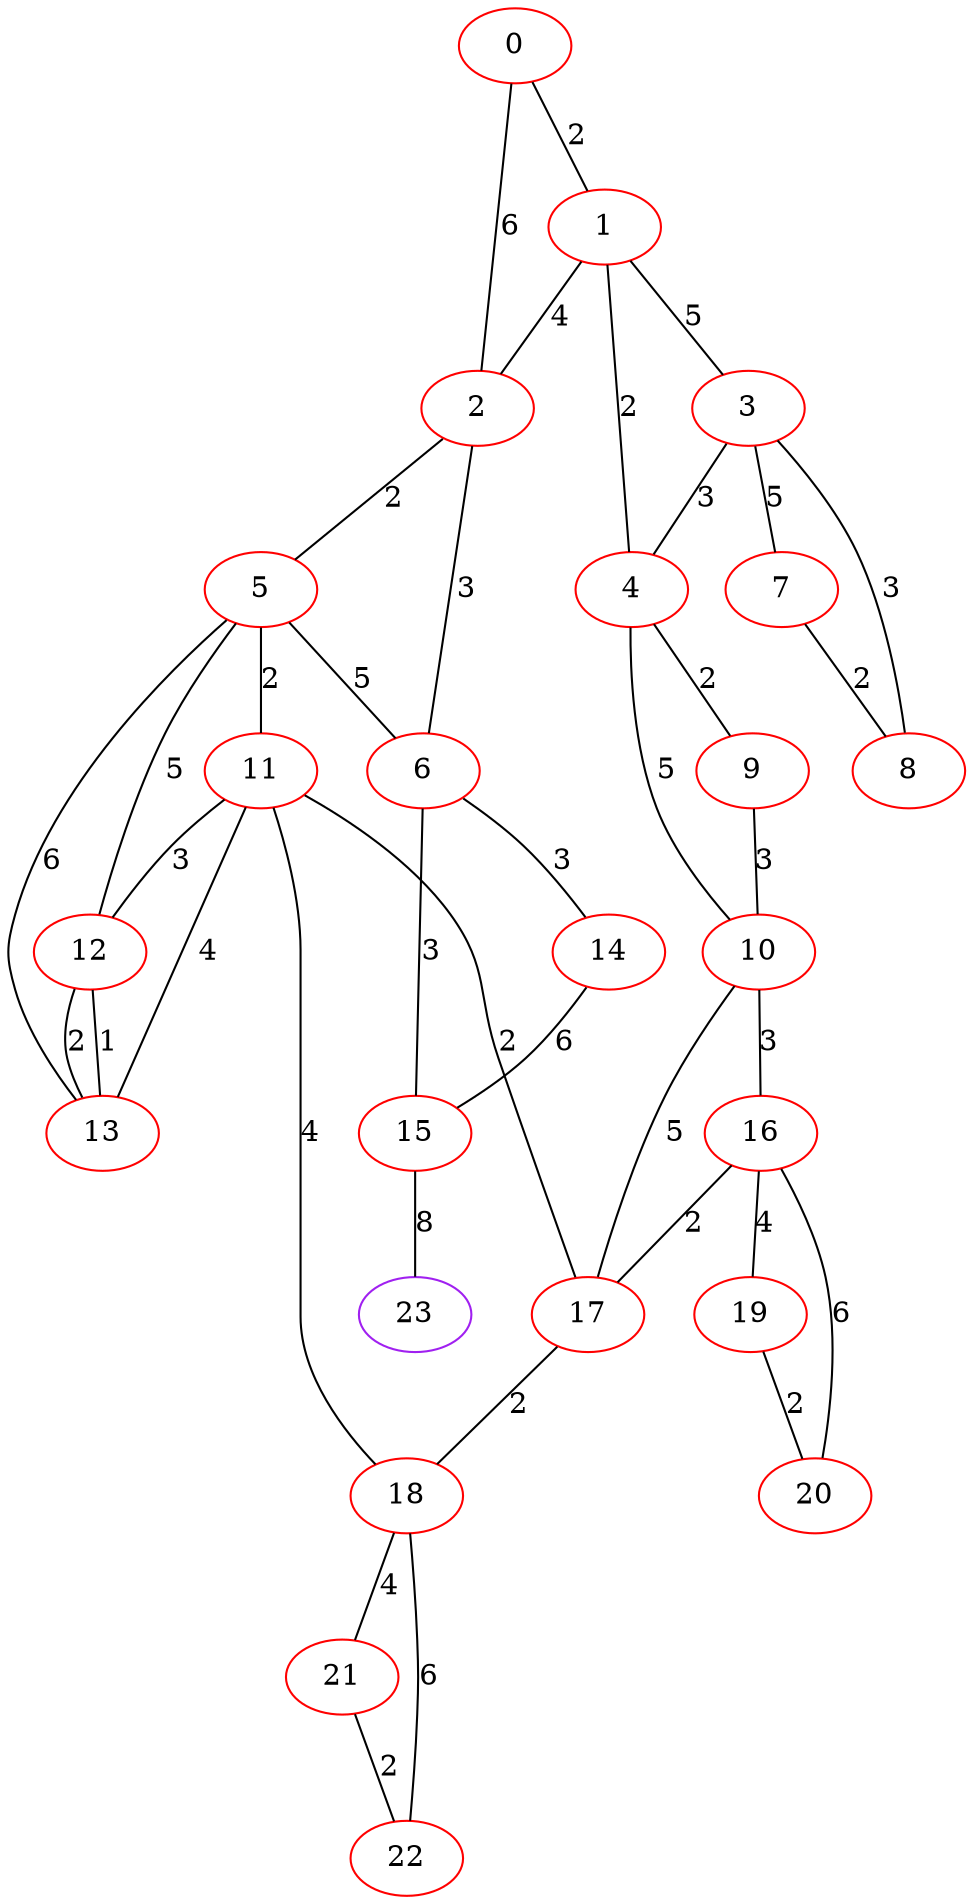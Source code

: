 graph "" {
0 [color=red, weight=1];
1 [color=red, weight=1];
2 [color=red, weight=1];
3 [color=red, weight=1];
4 [color=red, weight=1];
5 [color=red, weight=1];
6 [color=red, weight=1];
7 [color=red, weight=1];
8 [color=red, weight=1];
9 [color=red, weight=1];
10 [color=red, weight=1];
11 [color=red, weight=1];
12 [color=red, weight=1];
13 [color=red, weight=1];
14 [color=red, weight=1];
15 [color=red, weight=1];
16 [color=red, weight=1];
17 [color=red, weight=1];
18 [color=red, weight=1];
19 [color=red, weight=1];
20 [color=red, weight=1];
21 [color=red, weight=1];
22 [color=red, weight=1];
23 [color=purple, weight=4];
0 -- 1  [key=0, label=2];
0 -- 2  [key=0, label=6];
1 -- 2  [key=0, label=4];
1 -- 3  [key=0, label=5];
1 -- 4  [key=0, label=2];
2 -- 5  [key=0, label=2];
2 -- 6  [key=0, label=3];
3 -- 8  [key=0, label=3];
3 -- 4  [key=0, label=3];
3 -- 7  [key=0, label=5];
4 -- 10  [key=0, label=5];
4 -- 9  [key=0, label=2];
5 -- 11  [key=0, label=2];
5 -- 12  [key=0, label=5];
5 -- 13  [key=0, label=6];
5 -- 6  [key=0, label=5];
6 -- 14  [key=0, label=3];
6 -- 15  [key=0, label=3];
7 -- 8  [key=0, label=2];
9 -- 10  [key=0, label=3];
10 -- 16  [key=0, label=3];
10 -- 17  [key=0, label=5];
11 -- 17  [key=0, label=2];
11 -- 18  [key=0, label=4];
11 -- 12  [key=0, label=3];
11 -- 13  [key=0, label=4];
12 -- 13  [key=0, label=1];
12 -- 13  [key=1, label=2];
14 -- 15  [key=0, label=6];
15 -- 23  [key=0, label=8];
16 -- 17  [key=0, label=2];
16 -- 19  [key=0, label=4];
16 -- 20  [key=0, label=6];
17 -- 18  [key=0, label=2];
18 -- 21  [key=0, label=4];
18 -- 22  [key=0, label=6];
19 -- 20  [key=0, label=2];
21 -- 22  [key=0, label=2];
}
